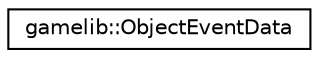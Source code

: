 digraph "Graphical Class Hierarchy"
{
  edge [fontname="Helvetica",fontsize="10",labelfontname="Helvetica",labelfontsize="10"];
  node [fontname="Helvetica",fontsize="10",shape=record];
  rankdir="LR";
  Node0 [label="gamelib::ObjectEventData",height=0.2,width=0.4,color="black", fillcolor="white", style="filled",URL="$structgamelib_1_1_object_event_data.html"];
}
